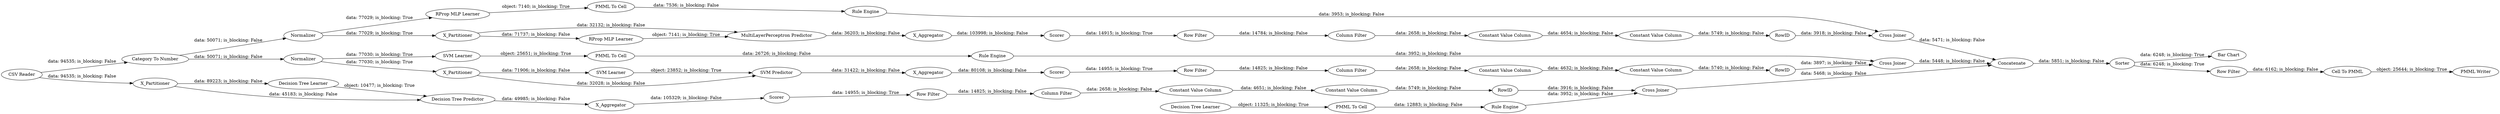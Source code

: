 digraph {
	"6698576398167039328_33" [label="Decision Tree Learner"]
	"4108027895244722288_31" [label="Decision Tree Learner"]
	"-8730346607870420188_62" [label="CSV Reader"]
	"4732412771636843940_293" [label=RowID]
	"-8312116983741132429_35" [label="Rule Engine"]
	"4656141062704097430_7" [label=X_Aggregator]
	"-290623412909644141_292" [label="Constant Value Column"]
	"5820476848009962717_290" [label="Constant Value Column"]
	"-290623412909644141_290" [label="Constant Value Column"]
	"6698576398167039328_28" [label="PMML To Cell"]
	"4656141062704097430_40" [label=Scorer]
	"4656141062704097430_38" [label="Cross Joiner"]
	"5820476848009962717_9" [label="Row Filter"]
	"4108027895244722288_39" [label=Scorer]
	"-8202463690444253524_40" [label=Normalizer]
	"5820476848009962717_294" [label="Column Filter"]
	"4656141062704097430_39" [label=Normalizer]
	"-290623412909644141_9" [label="Row Filter"]
	"8621742297893191158_35" [label="RProp MLP Learner"]
	"8621742297893191158_22" [label="PMML To Cell"]
	"-290623412909644141_294" [label="Column Filter"]
	"4656141062704097430_32" [label="MultiLayerPerceptron Predictor"]
	"-8202463690444253524_39" [label="Cross Joiner"]
	"4732412771636843940_292" [label="Constant Value Column"]
	"-8730346607870420188_58" [label="Category To Number"]
	"6698576398167039328_34" [label="Rule Engine"]
	"4732412771636843940_290" [label="Constant Value Column"]
	"-8202463690444253524_31" [label="SVM Learner"]
	"-8730346607870420188_54" [label="Cell To PMML"]
	"4108027895244722288_2" [label=X_Partitioner]
	"4108027895244722288_38" [label="Cross Joiner"]
	"-8312116983741132429_33" [label="SVM Learner"]
	"5820476848009962717_292" [label="Constant Value Column"]
	"-8202463690444253524_2" [label=X_Partitioner]
	"4732412771636843940_9" [label="Row Filter"]
	"-8202463690444253524_32" [label="SVM Predictor"]
	"-8730346607870420188_59" [label="Bar Chart"]
	"-8730346607870420188_60" [label=Concatenate]
	"-8202463690444253524_41" [label=Scorer]
	"-8202463690444253524_7" [label=X_Aggregator]
	"-8730346607870420188_61" [label="PMML Writer"]
	"8621742297893191158_34" [label="Rule Engine"]
	"5820476848009962717_293" [label=RowID]
	"4732412771636843940_294" [label="Column Filter"]
	"4108027895244722288_32" [label="Decision Tree Predictor"]
	"-290623412909644141_293" [label=RowID]
	"-8730346607870420188_53" [label="Row Filter"]
	"4656141062704097430_2" [label=X_Partitioner]
	"4656141062704097430_31" [label="RProp MLP Learner"]
	"-8730346607870420188_52" [label=Sorter]
	"4108027895244722288_7" [label=X_Aggregator]
	"-8312116983741132429_34" [label="PMML To Cell"]
	"-8202463690444253524_31" -> "-8202463690444253524_32" [label="object: 23852; is_blocking: True"]
	"4656141062704097430_7" -> "4656141062704097430_40" [label="data: 103998; is_blocking: False"]
	"-8202463690444253524_32" -> "-8202463690444253524_7" [label="data: 31422; is_blocking: False"]
	"4108027895244722288_31" -> "4108027895244722288_32" [label="object: 10477; is_blocking: True"]
	"4656141062704097430_31" -> "4656141062704097430_32" [label="object: 7141; is_blocking: True"]
	"8621742297893191158_34" -> "4656141062704097430_38" [label="data: 3953; is_blocking: False"]
	"6698576398167039328_34" -> "4108027895244722288_38" [label="data: 3952; is_blocking: False"]
	"4656141062704097430_32" -> "4656141062704097430_7" [label="data: 36203; is_blocking: False"]
	"-8730346607870420188_60" -> "-8730346607870420188_52" [label="data: 5851; is_blocking: False"]
	"5820476848009962717_290" -> "5820476848009962717_292" [label="data: 4632; is_blocking: False"]
	"4108027895244722288_2" -> "4108027895244722288_31" [label="data: 89223; is_blocking: False"]
	"4656141062704097430_40" -> "-290623412909644141_9" [label="data: 14915; is_blocking: True"]
	"-8312116983741132429_34" -> "-8312116983741132429_35" [label="data: 26726; is_blocking: False"]
	"5820476848009962717_294" -> "5820476848009962717_290" [label="data: 2658; is_blocking: False"]
	"-8202463690444253524_2" -> "-8202463690444253524_32" [label="data: 32028; is_blocking: False"]
	"-290623412909644141_290" -> "-290623412909644141_292" [label="data: 4654; is_blocking: False"]
	"-8730346607870420188_52" -> "-8730346607870420188_53" [label="data: 6248; is_blocking: True"]
	"-8202463690444253524_39" -> "-8730346607870420188_60" [label="data: 5448; is_blocking: False"]
	"4656141062704097430_2" -> "4656141062704097430_31" [label="data: 71737; is_blocking: False"]
	"5820476848009962717_293" -> "-8202463690444253524_39" [label="data: 3897; is_blocking: False"]
	"-290623412909644141_292" -> "-290623412909644141_293" [label="data: 5749; is_blocking: False"]
	"-8730346607870420188_62" -> "4108027895244722288_2" [label="data: 94535; is_blocking: False"]
	"4108027895244722288_7" -> "4108027895244722288_39" [label="data: 105329; is_blocking: False"]
	"-8730346607870420188_52" -> "-8730346607870420188_59" [label="data: 6248; is_blocking: True"]
	"5820476848009962717_9" -> "5820476848009962717_294" [label="data: 14825; is_blocking: False"]
	"-8730346607870420188_54" -> "-8730346607870420188_61" [label="object: 25644; is_blocking: True"]
	"4732412771636843940_9" -> "4732412771636843940_294" [label="data: 14825; is_blocking: False"]
	"4108027895244722288_2" -> "4108027895244722288_32" [label="data: 45183; is_blocking: False"]
	"4108027895244722288_39" -> "4732412771636843940_9" [label="data: 14955; is_blocking: True"]
	"-8202463690444253524_7" -> "-8202463690444253524_41" [label="data: 80108; is_blocking: False"]
	"-8202463690444253524_41" -> "5820476848009962717_9" [label="data: 14955; is_blocking: True"]
	"4656141062704097430_39" -> "4656141062704097430_2" [label="data: 77029; is_blocking: True"]
	"4732412771636843940_294" -> "4732412771636843940_290" [label="data: 2658; is_blocking: False"]
	"4732412771636843940_292" -> "4732412771636843940_293" [label="data: 5749; is_blocking: False"]
	"4108027895244722288_32" -> "4108027895244722288_7" [label="data: 49985; is_blocking: False"]
	"6698576398167039328_28" -> "6698576398167039328_34" [label="data: 12883; is_blocking: False"]
	"8621742297893191158_22" -> "8621742297893191158_34" [label="data: 7536; is_blocking: False"]
	"-8202463690444253524_40" -> "-8202463690444253524_2" [label="data: 77030; is_blocking: True"]
	"-8730346607870420188_58" -> "4656141062704097430_39" [label="data: 50071; is_blocking: False"]
	"4108027895244722288_38" -> "-8730346607870420188_60" [label="data: 5468; is_blocking: False"]
	"-8730346607870420188_62" -> "-8730346607870420188_58" [label="data: 94535; is_blocking: False"]
	"4656141062704097430_38" -> "-8730346607870420188_60" [label="data: 5471; is_blocking: False"]
	"-8730346607870420188_58" -> "-8202463690444253524_40" [label="data: 50071; is_blocking: False"]
	"-8730346607870420188_53" -> "-8730346607870420188_54" [label="data: 6162; is_blocking: False"]
	"6698576398167039328_33" -> "6698576398167039328_28" [label="object: 11325; is_blocking: True"]
	"-290623412909644141_293" -> "4656141062704097430_38" [label="data: 3918; is_blocking: False"]
	"4656141062704097430_39" -> "8621742297893191158_35" [label="data: 77029; is_blocking: True"]
	"4732412771636843940_293" -> "4108027895244722288_38" [label="data: 3916; is_blocking: False"]
	"4656141062704097430_2" -> "4656141062704097430_32" [label="data: 32132; is_blocking: False"]
	"-8312116983741132429_35" -> "-8202463690444253524_39" [label="data: 3952; is_blocking: False"]
	"8621742297893191158_35" -> "8621742297893191158_22" [label="object: 7140; is_blocking: True"]
	"-290623412909644141_9" -> "-290623412909644141_294" [label="data: 14784; is_blocking: False"]
	"-290623412909644141_294" -> "-290623412909644141_290" [label="data: 2658; is_blocking: False"]
	"-8202463690444253524_2" -> "-8202463690444253524_31" [label="data: 71906; is_blocking: False"]
	"4732412771636843940_290" -> "4732412771636843940_292" [label="data: 4651; is_blocking: False"]
	"5820476848009962717_292" -> "5820476848009962717_293" [label="data: 5740; is_blocking: False"]
	"-8312116983741132429_33" -> "-8312116983741132429_34" [label="object: 25651; is_blocking: True"]
	"-8202463690444253524_40" -> "-8312116983741132429_33" [label="data: 77030; is_blocking: True"]
	rankdir=LR
}
